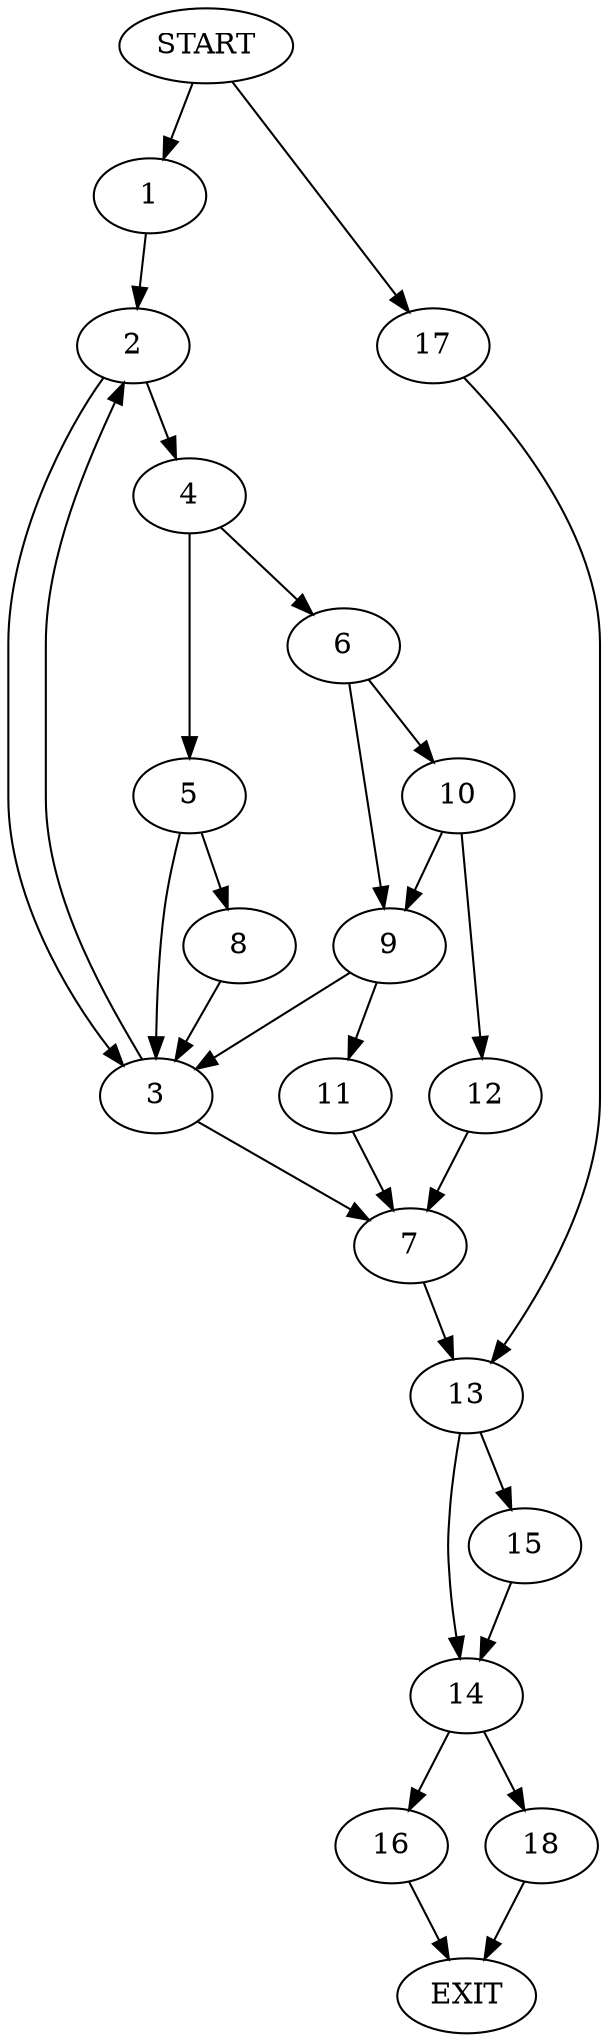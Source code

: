 digraph {
0 [label="START"]
19 [label="EXIT"]
0 -> 1
1 -> 2
2 -> 3
2 -> 4
4 -> 5
4 -> 6
3 -> 2
3 -> 7
5 -> 3
5 -> 8
6 -> 9
6 -> 10
9 -> 11
9 -> 3
10 -> 9
10 -> 12
12 -> 7
7 -> 13
11 -> 7
8 -> 3
13 -> 14
13 -> 15
16 -> 19
0 -> 17
17 -> 13
18 -> 19
14 -> 18
14 -> 16
15 -> 14
}
